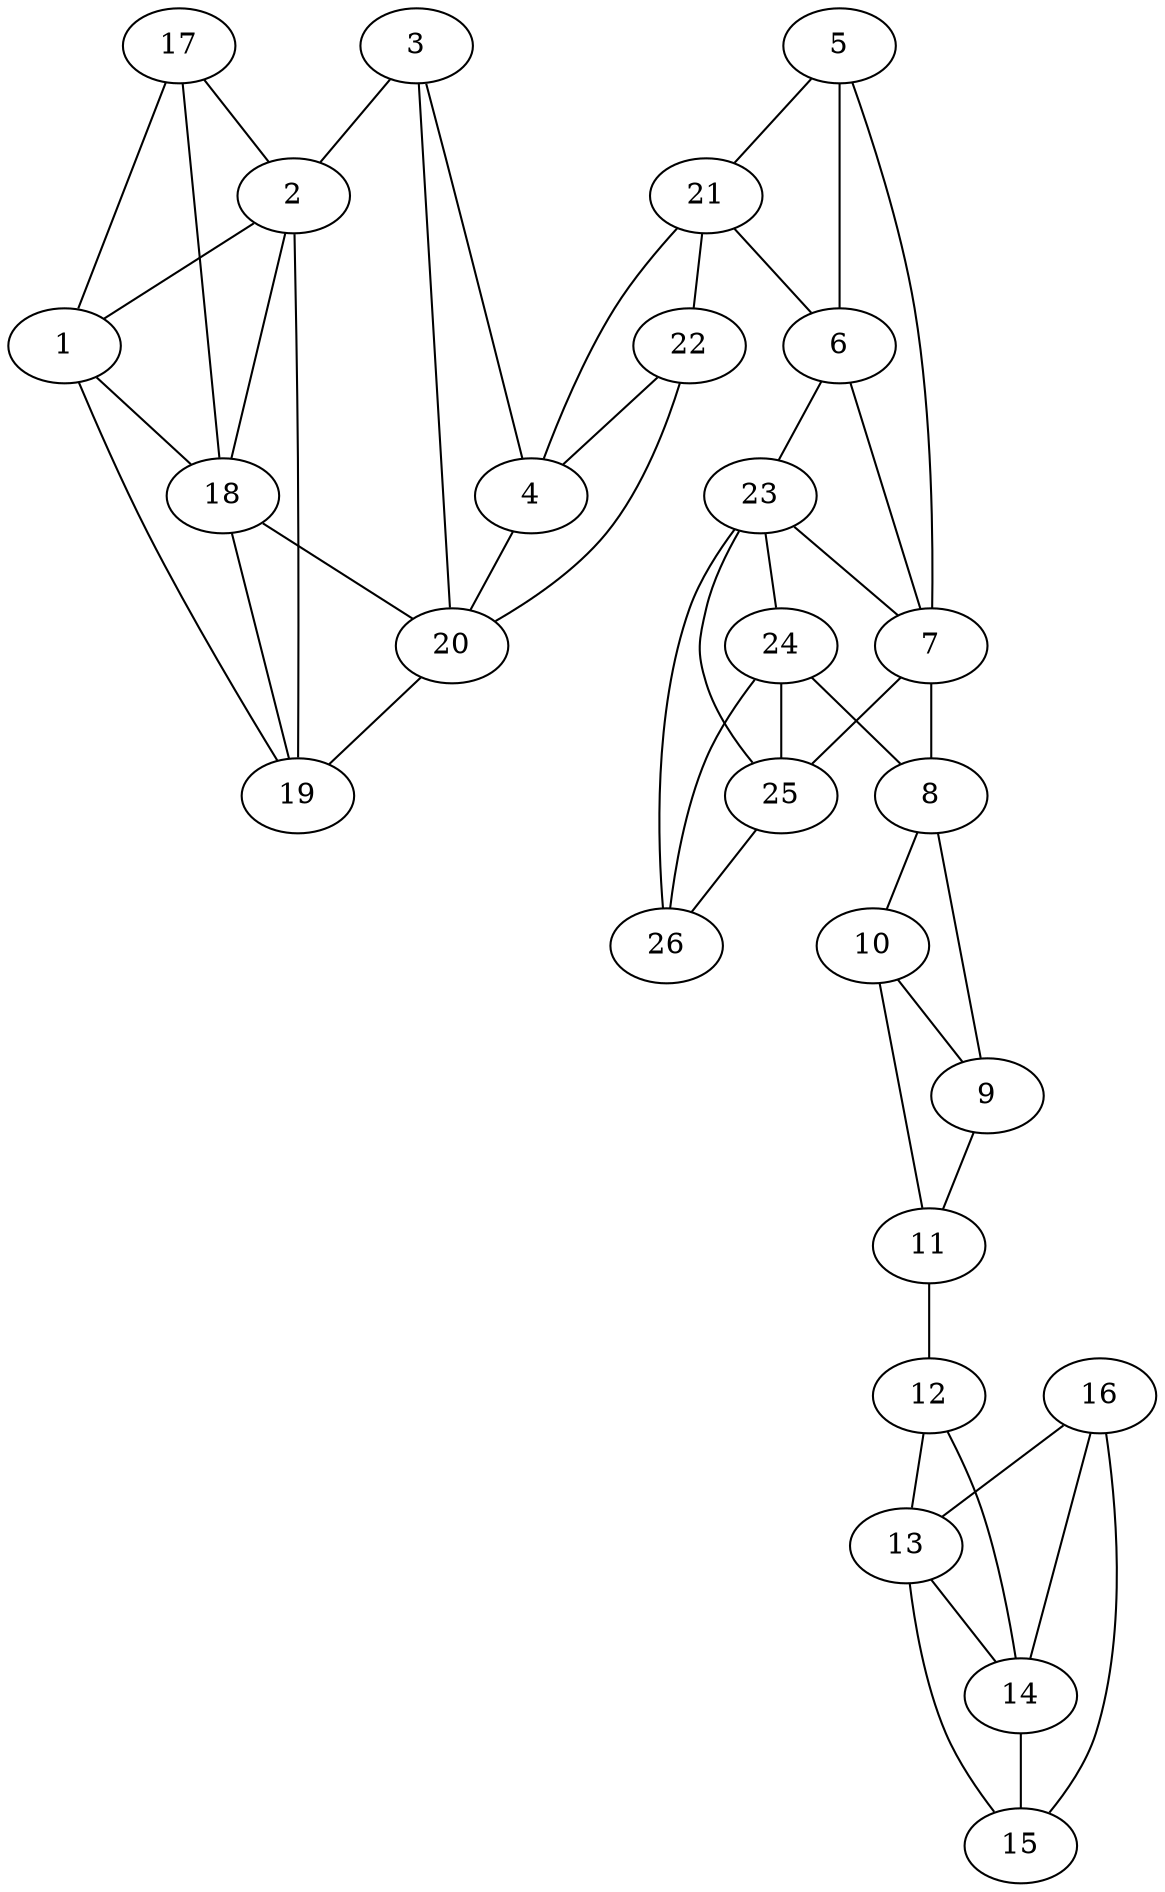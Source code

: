 graph pdb1q8w {
	1	 [aaLength=18,
		sequence=VKEFLAKAKEDFLKKWEN,
		type=0];
	18	 [aaLength=9,
		sequence=FERIKTLGT,
		type=1];
	1 -- 18	 [distance0="30.83265",
		frequency=1,
		type0=1];
	19	 [aaLength=8,
		sequence=GRVMLVKH,
		type=1];
	1 -- 19	 [distance0="42.03157",
		frequency=1,
		type0=3];
	2	 [aaLength=3,
		sequence=HLD,
		type=0];
	2 -- 1	 [distance0="31.24448",
		frequency=1,
		type0=1];
	2 -- 18	 [distance0="31.77156",
		distance1="1.0",
		frequency=2,
		type0=2,
		type1=4];
	2 -- 19	 [distance0="35.3473",
		frequency=1,
		type0=3];
	3	 [aaLength=7,
		sequence=KQKVVKL,
		type=0];
	3 -- 2	 [distance0="40.35011",
		frequency=1,
		type0=3];
	4	 [aaLength=15,
		sequence=QIEHTLNEKRILQAV,
		type=0];
	3 -- 4	 [distance0="13.71617",
		distance1="1.0",
		frequency=2,
		type0=1,
		type1=4];
	20	 [aaLength=8,
		sequence=HYAMKILD,
		type=1];
	3 -- 20	 [distance0="39.9404",
		frequency=1,
		type0=2];
	4 -- 20	 [distance0="32.61318",
		frequency=1,
		type0=2];
	5	 [aaLength=10,
		sequence=EMFSHLRRIG,
		type=0];
	7	 [aaLength=3,
		sequence=KPE,
		type=0];
	5 -- 7	 [distance0="42.04075",
		frequency=1,
		type0=2];
	6	 [aaLength=22,
		sequence=XEPHARFYAAQIVLTFEYLHSL,
		type=0];
	5 -- 6	 [distance0="20.41297",
		distance1="2.0",
		frequency=2,
		type0=1,
		type1=4];
	21	 [aaLength=7,
		sequence=NLYMVME,
		type=1];
	5 -- 21	 [distance0="45.65557",
		frequency=1,
		type0=3];
	23	 [aaLength=2,
		sequence=LI,
		type=1];
	6 -- 23	 [distance0="35.87881",
		distance1="1.0",
		frequency=2,
		type0=3,
		type1=4];
	7 -- 6	 [distance0="31.65542",
		frequency=1,
		type0=1];
	8	 [aaLength=5,
		sequence=TPEYL,
		type=0];
	7 -- 8	 [distance0="34.56488",
		frequency=1,
		type0=2];
	25	 [aaLength=3,
		sequence=LLI,
		type=1];
	7 -- 25	 [distance0="38.90404",
		distance1="1.0",
		frequency=2,
		type0=3,
		type1=4];
	10	 [aaLength=18,
		sequence=KAVDWWALGVLIYEMAAG,
		type=0];
	8 -- 10	 [distance0="18.72609",
		frequency=1,
		type0=2];
	9	 [aaLength=6,
		sequence=APEIIL,
		type=0];
	8 -- 9	 [distance0="13.85285",
		distance1="0.0",
		frequency=2,
		type0=1,
		type1=5];
	11	 [aaLength=12,
		sequence=QPIQIYEKIVSG,
		type=0];
	9 -- 11	 [distance0="37.53915",
		frequency=1,
		type0=3];
	10 -- 9	 [distance0="18.53324",
		frequency=1,
		type0=1];
	11 -- 10	 [distance0="29.5863",
		frequency=1,
		type0=2];
	12	 [aaLength=12,
		sequence=SSDLKDLLRNLL,
		type=0];
	11 -- 12	 [distance0="27.52619",
		distance1="8.0",
		frequency=2,
		type0=1,
		type1=4];
	13	 [aaLength=5,
		sequence=DLTKR,
		type=0];
	12 -- 13	 [distance0="21.5172",
		distance1="2.0",
		frequency=2,
		type0=1,
		type1=4];
	14	 [aaLength=7,
		sequence=GVNDIKN,
		type=0];
	12 -- 14	 [distance0="27.34509",
		frequency=1,
		type0=2];
	15	 [aaLength=5,
		sequence=HKWFA,
		type=0];
	13 -- 15	 [distance0="28.09664",
		frequency=1,
		type0=3];
	13 -- 14	 [distance0="17.31248",
		distance1="6.0",
		frequency=2,
		type0=1,
		type1=4];
	14 -- 15	 [distance0="13.20097",
		distance1="0.0",
		frequency=2,
		type0=1,
		type1=5];
	16	 [aaLength=7,
		sequence=DWIAIYQ,
		type=0];
	16 -- 15	 [distance0="13.78188",
		frequency=1,
		type0=1];
	16 -- 13	 [distance0="38.30897",
		frequency=1,
		type0=3];
	16 -- 14	 [distance0="21.0645",
		frequency=1,
		type0=2];
	17	 [aaLength=9,
		sequence=DFIASGRTG,
		type=0];
	17 -- 1	 [distance0="43.91782",
		frequency=1,
		type0=2];
	17 -- 18	 [distance0="66.87785",
		frequency=1,
		type0=3];
	17 -- 2	 [distance0="41.50311",
		frequency=1,
		type0=1];
	18 -- 19	 [distance0="12.0",
		distance1="3.0",
		frequency=2,
		type0=1,
		type1=4];
	18 -- 20	 [distance0="25.0",
		frequency=1,
		type0=2];
	20 -- 19	 [distance0="13.0",
		frequency=1,
		type0=1];
	21 -- 4	 [distance0="42.05496",
		frequency=1,
		type0=3];
	21 -- 6	 [distance0="36.52792",
		frequency=1,
		type0=2];
	22	 [aaLength=6,
		sequence=LEFSFK,
		type=1];
	21 -- 22	 [distance0="9.0",
		frequency=1,
		type0=1];
	22 -- 4	 [distance0="35.93911",
		frequency=1,
		type0=2];
	22 -- 20	 [distance0="38.0",
		frequency=1,
		type0=3];
	23 -- 7	 [distance0="4.0",
		frequency=1,
		type0=4];
	24	 [aaLength=2,
		sequence=KR,
		type=1];
	23 -- 24	 [distance0="27.0",
		frequency=1,
		type0=3];
	23 -- 25	 [distance0="10.0",
		frequency=1,
		type0=1];
	26	 [aaLength=3,
		sequence=IQV,
		type=1];
	23 -- 26	 [distance0="18.0",
		frequency=1,
		type0=2];
	24 -- 8	 [distance0="10.0",
		frequency=1,
		type0=4];
	24 -- 25	 [distance0="17.0",
		frequency=1,
		type0=2];
	24 -- 26	 [distance0="9.0",
		frequency=1,
		type0=1];
	25 -- 26	 [distance0="8.0",
		distance1="5.0",
		frequency=2,
		type0=1,
		type1=4];
}

